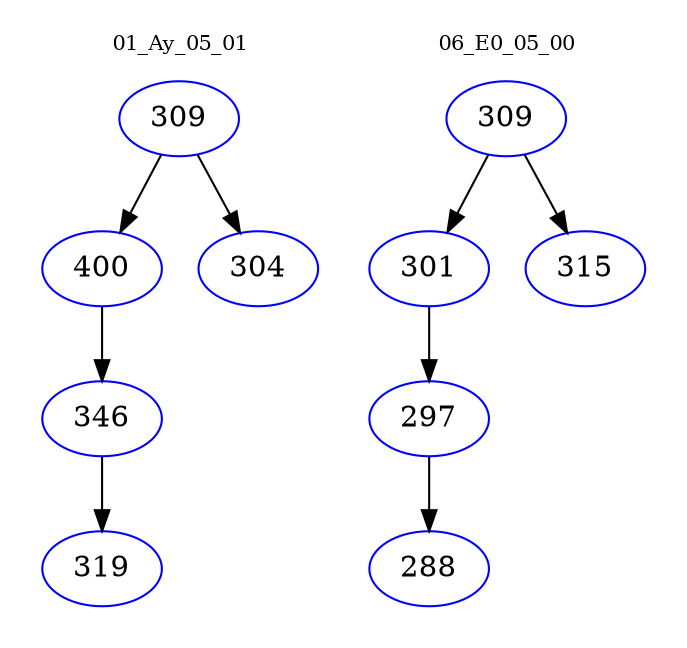 digraph{
subgraph cluster_0 {
color = white
label = "01_Ay_05_01";
fontsize=10;
T0_309 [label="309", color="blue"]
T0_309 -> T0_400 [color="black"]
T0_400 [label="400", color="blue"]
T0_400 -> T0_346 [color="black"]
T0_346 [label="346", color="blue"]
T0_346 -> T0_319 [color="black"]
T0_319 [label="319", color="blue"]
T0_309 -> T0_304 [color="black"]
T0_304 [label="304", color="blue"]
}
subgraph cluster_1 {
color = white
label = "06_E0_05_00";
fontsize=10;
T1_309 [label="309", color="blue"]
T1_309 -> T1_301 [color="black"]
T1_301 [label="301", color="blue"]
T1_301 -> T1_297 [color="black"]
T1_297 [label="297", color="blue"]
T1_297 -> T1_288 [color="black"]
T1_288 [label="288", color="blue"]
T1_309 -> T1_315 [color="black"]
T1_315 [label="315", color="blue"]
}
}
